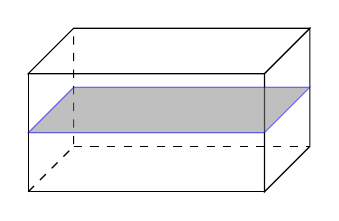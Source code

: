 \begin{tikzpicture}
\pgfmathsetmacro{\cubex}{3}
\pgfmathsetmacro{\cubey}{1.5}
\pgfmathsetmacro{\cubez}{1.5}
\draw[black] (0,0,0) -- ++(-\cubex,0,0) -- ++(0,-\cubey,0) -- ++(\cubex,0,0) -- cycle;
\draw[black] (0,0,0) -- ++(0,0,-\cubez) -- ++(0,-\cubey,0) -- ++(0,0,\cubez) -- cycle;
\draw[black] (0,0,0) -- ++(-\cubex,0,0) -- ++(0,0,-\cubez) -- ++(\cubex,0,0) -- cycle;
\draw[black, dashed] (-\cubex, -\cubey, -\cubez) -- ++(\cubex, 0, 0);
\draw[black, dashed] (-\cubex, -\cubey, 0) -- ++(0,0,-\cubez) -- ++(0,\cubey,0);
\draw[blue,fill=gray,opacity=0.5] (-\cubex,-\cubey/2,0) -- ++(\cubex,0,0) -- ++(0,0,-\cubez) -- ++(-\cubex,0,0) -- cycle;
\end{tikzpicture}